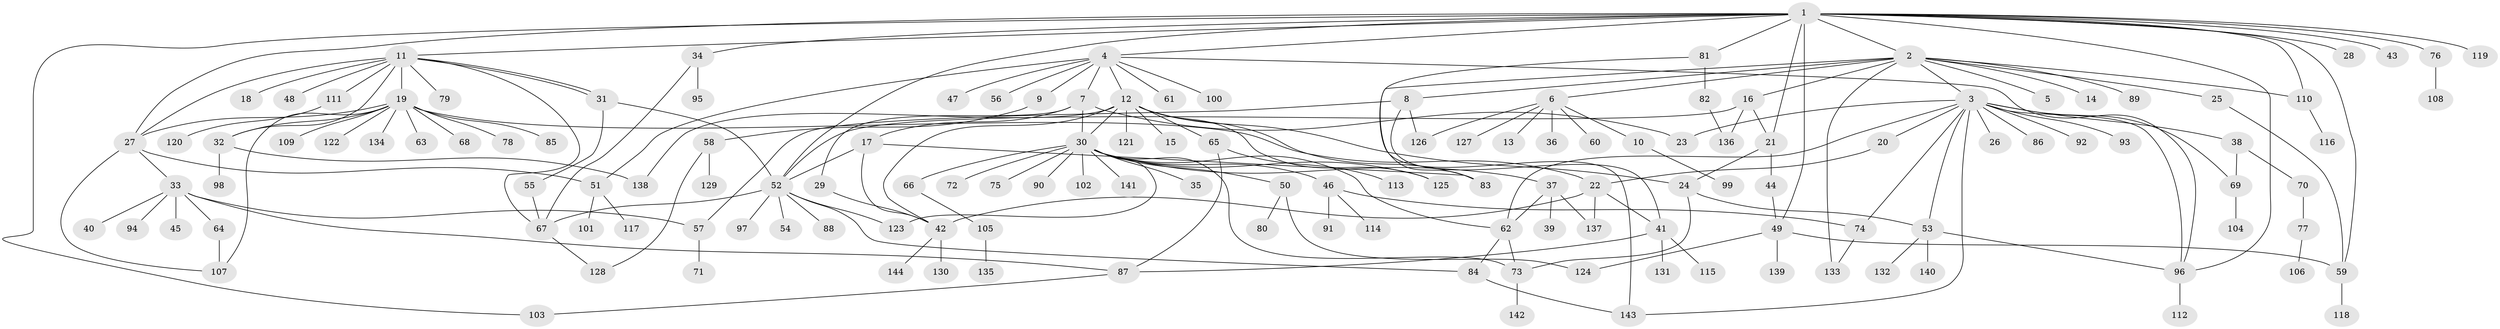 // Generated by graph-tools (version 1.1) at 2025/01/03/09/25 03:01:44]
// undirected, 144 vertices, 197 edges
graph export_dot {
graph [start="1"]
  node [color=gray90,style=filled];
  1;
  2;
  3;
  4;
  5;
  6;
  7;
  8;
  9;
  10;
  11;
  12;
  13;
  14;
  15;
  16;
  17;
  18;
  19;
  20;
  21;
  22;
  23;
  24;
  25;
  26;
  27;
  28;
  29;
  30;
  31;
  32;
  33;
  34;
  35;
  36;
  37;
  38;
  39;
  40;
  41;
  42;
  43;
  44;
  45;
  46;
  47;
  48;
  49;
  50;
  51;
  52;
  53;
  54;
  55;
  56;
  57;
  58;
  59;
  60;
  61;
  62;
  63;
  64;
  65;
  66;
  67;
  68;
  69;
  70;
  71;
  72;
  73;
  74;
  75;
  76;
  77;
  78;
  79;
  80;
  81;
  82;
  83;
  84;
  85;
  86;
  87;
  88;
  89;
  90;
  91;
  92;
  93;
  94;
  95;
  96;
  97;
  98;
  99;
  100;
  101;
  102;
  103;
  104;
  105;
  106;
  107;
  108;
  109;
  110;
  111;
  112;
  113;
  114;
  115;
  116;
  117;
  118;
  119;
  120;
  121;
  122;
  123;
  124;
  125;
  126;
  127;
  128;
  129;
  130;
  131;
  132;
  133;
  134;
  135;
  136;
  137;
  138;
  139;
  140;
  141;
  142;
  143;
  144;
  1 -- 2;
  1 -- 4;
  1 -- 11;
  1 -- 21;
  1 -- 27;
  1 -- 28;
  1 -- 34;
  1 -- 43;
  1 -- 49;
  1 -- 52;
  1 -- 59;
  1 -- 76;
  1 -- 81;
  1 -- 96;
  1 -- 103;
  1 -- 110;
  1 -- 119;
  2 -- 3;
  2 -- 5;
  2 -- 6;
  2 -- 8;
  2 -- 14;
  2 -- 16;
  2 -- 25;
  2 -- 83;
  2 -- 89;
  2 -- 110;
  2 -- 133;
  3 -- 20;
  3 -- 23;
  3 -- 26;
  3 -- 38;
  3 -- 53;
  3 -- 62;
  3 -- 69;
  3 -- 74;
  3 -- 86;
  3 -- 92;
  3 -- 93;
  3 -- 96;
  3 -- 143;
  4 -- 7;
  4 -- 9;
  4 -- 12;
  4 -- 47;
  4 -- 51;
  4 -- 56;
  4 -- 61;
  4 -- 96;
  4 -- 100;
  6 -- 10;
  6 -- 13;
  6 -- 36;
  6 -- 60;
  6 -- 126;
  6 -- 127;
  7 -- 17;
  7 -- 23;
  7 -- 29;
  7 -- 30;
  8 -- 41;
  8 -- 57;
  8 -- 126;
  9 -- 58;
  10 -- 99;
  11 -- 18;
  11 -- 19;
  11 -- 27;
  11 -- 31;
  11 -- 31;
  11 -- 32;
  11 -- 48;
  11 -- 67;
  11 -- 79;
  11 -- 111;
  12 -- 15;
  12 -- 24;
  12 -- 30;
  12 -- 42;
  12 -- 65;
  12 -- 83;
  12 -- 121;
  12 -- 125;
  12 -- 138;
  16 -- 21;
  16 -- 52;
  16 -- 136;
  17 -- 42;
  17 -- 52;
  17 -- 83;
  19 -- 22;
  19 -- 27;
  19 -- 32;
  19 -- 63;
  19 -- 68;
  19 -- 78;
  19 -- 85;
  19 -- 107;
  19 -- 109;
  19 -- 122;
  19 -- 134;
  20 -- 22;
  21 -- 24;
  21 -- 44;
  22 -- 41;
  22 -- 42;
  22 -- 137;
  24 -- 53;
  24 -- 73;
  25 -- 59;
  27 -- 33;
  27 -- 51;
  27 -- 107;
  29 -- 42;
  30 -- 35;
  30 -- 37;
  30 -- 46;
  30 -- 50;
  30 -- 62;
  30 -- 66;
  30 -- 72;
  30 -- 73;
  30 -- 75;
  30 -- 90;
  30 -- 102;
  30 -- 123;
  30 -- 125;
  30 -- 141;
  31 -- 52;
  31 -- 55;
  32 -- 98;
  32 -- 138;
  33 -- 40;
  33 -- 45;
  33 -- 57;
  33 -- 64;
  33 -- 87;
  33 -- 94;
  34 -- 67;
  34 -- 95;
  37 -- 39;
  37 -- 62;
  37 -- 137;
  38 -- 69;
  38 -- 70;
  41 -- 87;
  41 -- 115;
  41 -- 131;
  42 -- 130;
  42 -- 144;
  44 -- 49;
  46 -- 74;
  46 -- 91;
  46 -- 114;
  49 -- 59;
  49 -- 124;
  49 -- 139;
  50 -- 80;
  50 -- 124;
  51 -- 101;
  51 -- 117;
  52 -- 54;
  52 -- 67;
  52 -- 84;
  52 -- 88;
  52 -- 97;
  52 -- 123;
  53 -- 96;
  53 -- 132;
  53 -- 140;
  55 -- 67;
  57 -- 71;
  58 -- 128;
  58 -- 129;
  59 -- 118;
  62 -- 73;
  62 -- 84;
  64 -- 107;
  65 -- 87;
  65 -- 113;
  66 -- 105;
  67 -- 128;
  69 -- 104;
  70 -- 77;
  73 -- 142;
  74 -- 133;
  76 -- 108;
  77 -- 106;
  81 -- 82;
  81 -- 143;
  82 -- 136;
  84 -- 143;
  87 -- 103;
  96 -- 112;
  105 -- 135;
  110 -- 116;
  111 -- 120;
}
